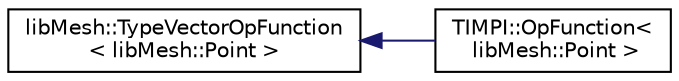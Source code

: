 digraph "类继承关系图"
{
 // INTERACTIVE_SVG=YES
  edge [fontname="Helvetica",fontsize="10",labelfontname="Helvetica",labelfontsize="10"];
  node [fontname="Helvetica",fontsize="10",shape=record];
  rankdir="LR";
  Node1 [label="libMesh::TypeVectorOpFunction\l\< libMesh::Point \>",height=0.2,width=0.4,color="black", fillcolor="white", style="filled",URL="$classlibMesh_1_1TypeVectorOpFunction.html"];
  Node1 -> Node2 [dir="back",color="midnightblue",fontsize="10",style="solid",fontname="Helvetica"];
  Node2 [label="TIMPI::OpFunction\<\l libMesh::Point \>",height=0.2,width=0.4,color="black", fillcolor="white", style="filled",URL="$classTIMPI_1_1OpFunction_3_01libMesh_1_1Point_01_4.html"];
}
